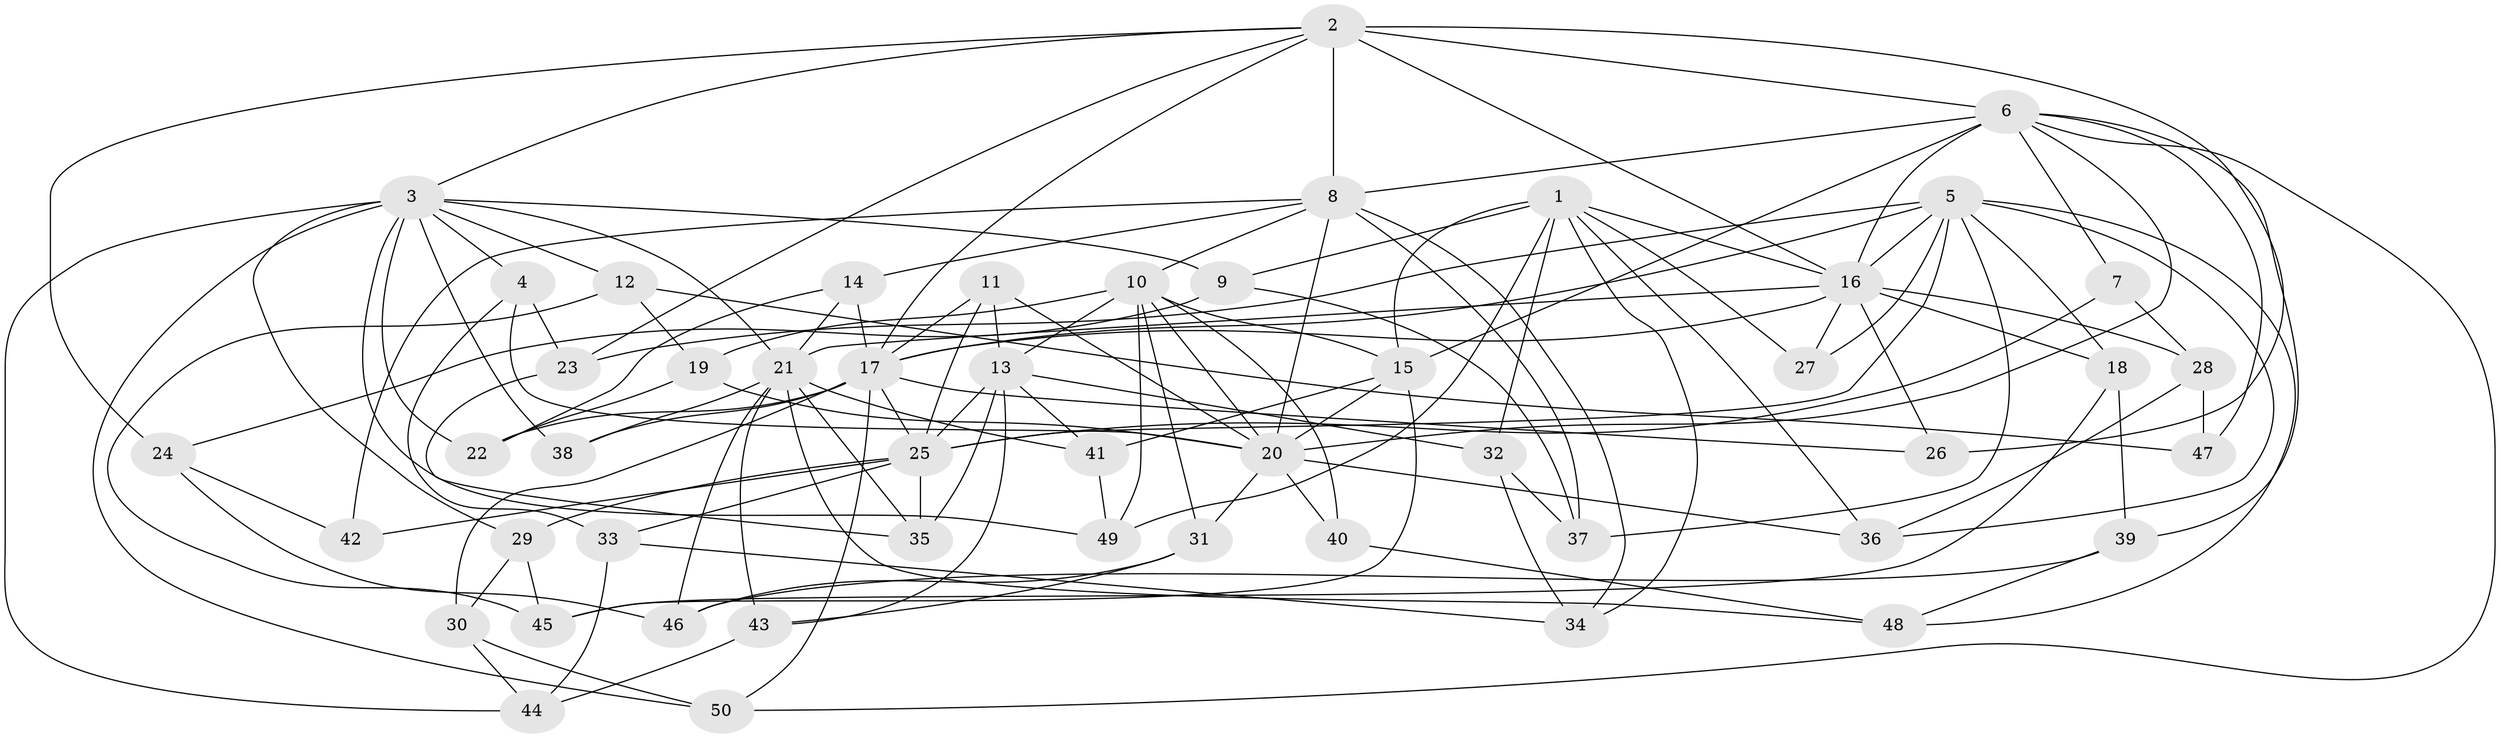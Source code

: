 // original degree distribution, {4: 1.0}
// Generated by graph-tools (version 1.1) at 2025/38/03/09/25 02:38:15]
// undirected, 50 vertices, 130 edges
graph export_dot {
graph [start="1"]
  node [color=gray90,style=filled];
  1;
  2;
  3;
  4;
  5;
  6;
  7;
  8;
  9;
  10;
  11;
  12;
  13;
  14;
  15;
  16;
  17;
  18;
  19;
  20;
  21;
  22;
  23;
  24;
  25;
  26;
  27;
  28;
  29;
  30;
  31;
  32;
  33;
  34;
  35;
  36;
  37;
  38;
  39;
  40;
  41;
  42;
  43;
  44;
  45;
  46;
  47;
  48;
  49;
  50;
  1 -- 9 [weight=1.0];
  1 -- 15 [weight=1.0];
  1 -- 16 [weight=1.0];
  1 -- 27 [weight=1.0];
  1 -- 32 [weight=1.0];
  1 -- 34 [weight=1.0];
  1 -- 36 [weight=1.0];
  1 -- 49 [weight=1.0];
  2 -- 3 [weight=1.0];
  2 -- 6 [weight=1.0];
  2 -- 8 [weight=2.0];
  2 -- 16 [weight=1.0];
  2 -- 17 [weight=1.0];
  2 -- 23 [weight=1.0];
  2 -- 24 [weight=1.0];
  2 -- 26 [weight=2.0];
  3 -- 4 [weight=1.0];
  3 -- 9 [weight=1.0];
  3 -- 12 [weight=1.0];
  3 -- 21 [weight=1.0];
  3 -- 22 [weight=1.0];
  3 -- 29 [weight=1.0];
  3 -- 38 [weight=2.0];
  3 -- 44 [weight=1.0];
  3 -- 49 [weight=1.0];
  3 -- 50 [weight=1.0];
  4 -- 20 [weight=1.0];
  4 -- 23 [weight=1.0];
  4 -- 33 [weight=1.0];
  5 -- 16 [weight=1.0];
  5 -- 17 [weight=1.0];
  5 -- 18 [weight=1.0];
  5 -- 23 [weight=1.0];
  5 -- 25 [weight=1.0];
  5 -- 27 [weight=2.0];
  5 -- 36 [weight=1.0];
  5 -- 37 [weight=1.0];
  5 -- 48 [weight=1.0];
  6 -- 7 [weight=1.0];
  6 -- 8 [weight=2.0];
  6 -- 15 [weight=2.0];
  6 -- 16 [weight=1.0];
  6 -- 20 [weight=1.0];
  6 -- 39 [weight=1.0];
  6 -- 47 [weight=2.0];
  6 -- 50 [weight=1.0];
  7 -- 25 [weight=2.0];
  7 -- 28 [weight=1.0];
  8 -- 10 [weight=1.0];
  8 -- 14 [weight=1.0];
  8 -- 20 [weight=1.0];
  8 -- 34 [weight=1.0];
  8 -- 37 [weight=1.0];
  8 -- 42 [weight=1.0];
  9 -- 24 [weight=1.0];
  9 -- 37 [weight=1.0];
  10 -- 13 [weight=1.0];
  10 -- 15 [weight=1.0];
  10 -- 19 [weight=1.0];
  10 -- 20 [weight=2.0];
  10 -- 31 [weight=1.0];
  10 -- 40 [weight=2.0];
  10 -- 49 [weight=1.0];
  11 -- 13 [weight=1.0];
  11 -- 17 [weight=1.0];
  11 -- 20 [weight=1.0];
  11 -- 25 [weight=1.0];
  12 -- 19 [weight=1.0];
  12 -- 45 [weight=1.0];
  12 -- 47 [weight=1.0];
  13 -- 25 [weight=2.0];
  13 -- 32 [weight=1.0];
  13 -- 35 [weight=1.0];
  13 -- 41 [weight=1.0];
  13 -- 43 [weight=1.0];
  14 -- 17 [weight=1.0];
  14 -- 21 [weight=1.0];
  14 -- 22 [weight=1.0];
  15 -- 20 [weight=2.0];
  15 -- 41 [weight=1.0];
  15 -- 45 [weight=1.0];
  16 -- 17 [weight=2.0];
  16 -- 18 [weight=1.0];
  16 -- 21 [weight=2.0];
  16 -- 26 [weight=1.0];
  16 -- 27 [weight=1.0];
  16 -- 28 [weight=1.0];
  17 -- 22 [weight=1.0];
  17 -- 25 [weight=1.0];
  17 -- 26 [weight=1.0];
  17 -- 30 [weight=1.0];
  17 -- 38 [weight=1.0];
  17 -- 50 [weight=1.0];
  18 -- 39 [weight=1.0];
  18 -- 45 [weight=1.0];
  19 -- 20 [weight=1.0];
  19 -- 22 [weight=1.0];
  20 -- 31 [weight=1.0];
  20 -- 36 [weight=1.0];
  20 -- 40 [weight=1.0];
  21 -- 35 [weight=1.0];
  21 -- 38 [weight=1.0];
  21 -- 41 [weight=1.0];
  21 -- 43 [weight=1.0];
  21 -- 46 [weight=1.0];
  21 -- 48 [weight=1.0];
  23 -- 35 [weight=1.0];
  24 -- 42 [weight=1.0];
  24 -- 46 [weight=1.0];
  25 -- 29 [weight=1.0];
  25 -- 33 [weight=1.0];
  25 -- 35 [weight=1.0];
  25 -- 42 [weight=2.0];
  28 -- 36 [weight=1.0];
  28 -- 47 [weight=1.0];
  29 -- 30 [weight=1.0];
  29 -- 45 [weight=1.0];
  30 -- 44 [weight=1.0];
  30 -- 50 [weight=1.0];
  31 -- 43 [weight=1.0];
  31 -- 46 [weight=1.0];
  32 -- 34 [weight=1.0];
  32 -- 37 [weight=1.0];
  33 -- 34 [weight=1.0];
  33 -- 44 [weight=1.0];
  39 -- 46 [weight=1.0];
  39 -- 48 [weight=1.0];
  40 -- 48 [weight=1.0];
  41 -- 49 [weight=1.0];
  43 -- 44 [weight=1.0];
}
